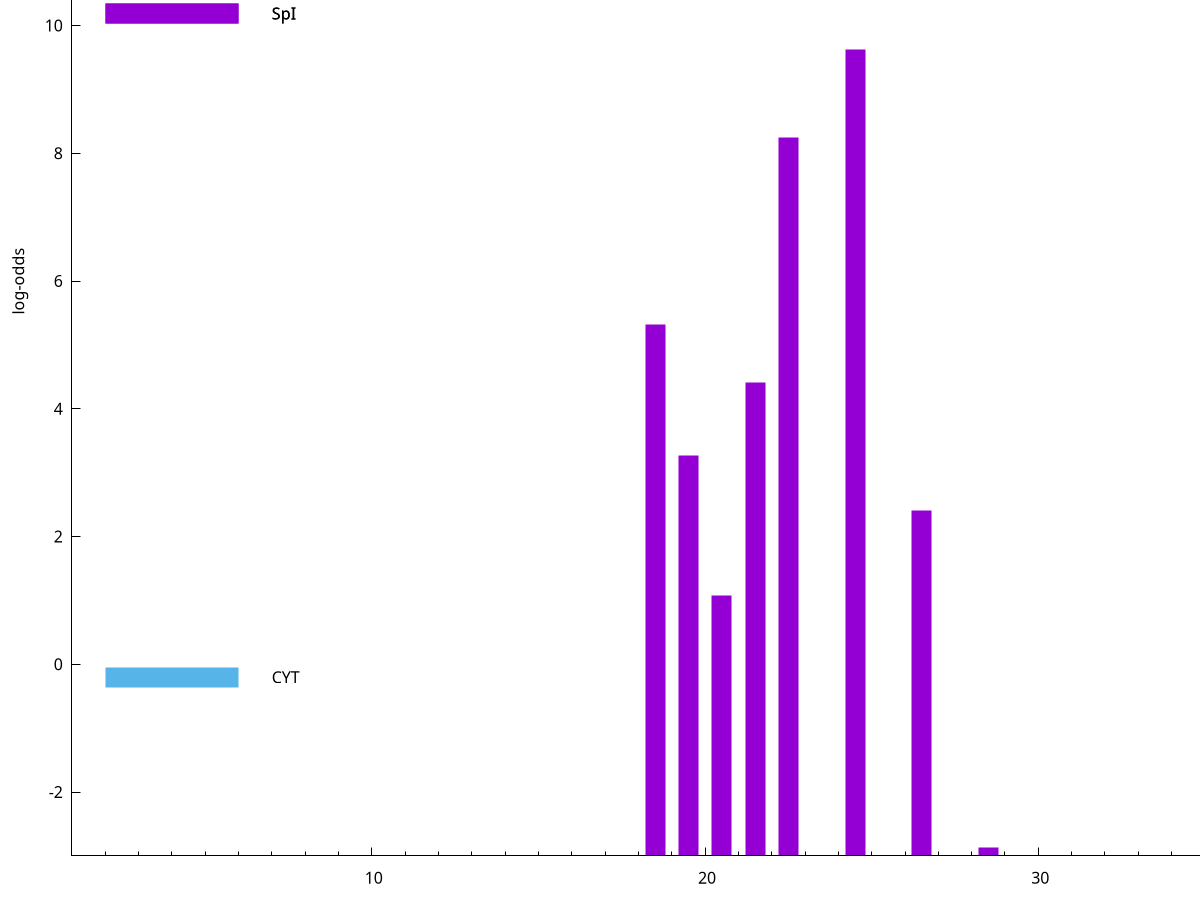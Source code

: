 set title "LipoP predictions for SRR3987126.gff"
set size 2., 1.4
set xrange [1:70] 
set mxtics 10
set yrange [-3:15]
set y2range [0:18]
set ylabel "log-odds"
set term postscript eps color solid "Helvetica" 30
set output "SRR3987126.gff74.eps"
set arrow from 2,10.1902 to 6,10.1902 nohead lt 1 lw 20
set label "SpI" at 7,10.1902
set arrow from 2,-0.200913 to 6,-0.200913 nohead lt 3 lw 20
set label "CYT" at 7,-0.200913
set arrow from 2,10.1902 to 6,10.1902 nohead lt 1 lw 20
set label "SpI" at 7,10.1902
# NOTE: The scores below are the log-odds scores with the threshold
# NOTE: subtracted (a hack to make gnuplot make the histogram all
# NOTE: look nice).
plot "-" axes x1y2 title "" with impulses lt 1 lw 20
24.500000 12.619200
22.500000 11.242780
18.500000 8.324420
21.500000 7.413880
19.500000 6.275020
26.500000 5.410410
20.500000 4.078240
28.500000 0.126130
e
exit

